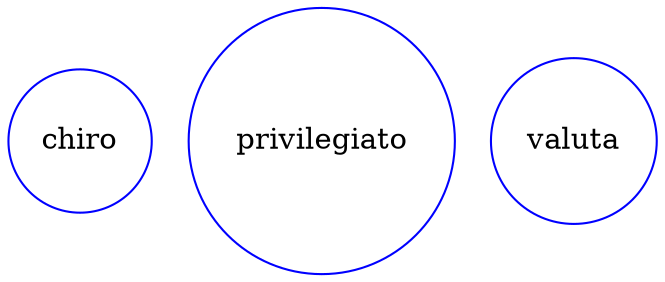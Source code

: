 digraph {
   rankdir=BT;
   edge [arrowhead=empty];

   subgraph {
      rank="same";
      node [color=red,shape=circle];
   }

   subgraph {
      rank="same";
      node [color=blue,shape=circle];
      tag251 [label=chiro]; 
      tag252 [label=privilegiato]; 
      tag250 [label=valuta]; 
   }

   subgraph {
      rank="same";
      node [color=green,shape=circle];
   }

   subgraph {
      rank="same";
      node [color=orange,shape=circle];
   }
}